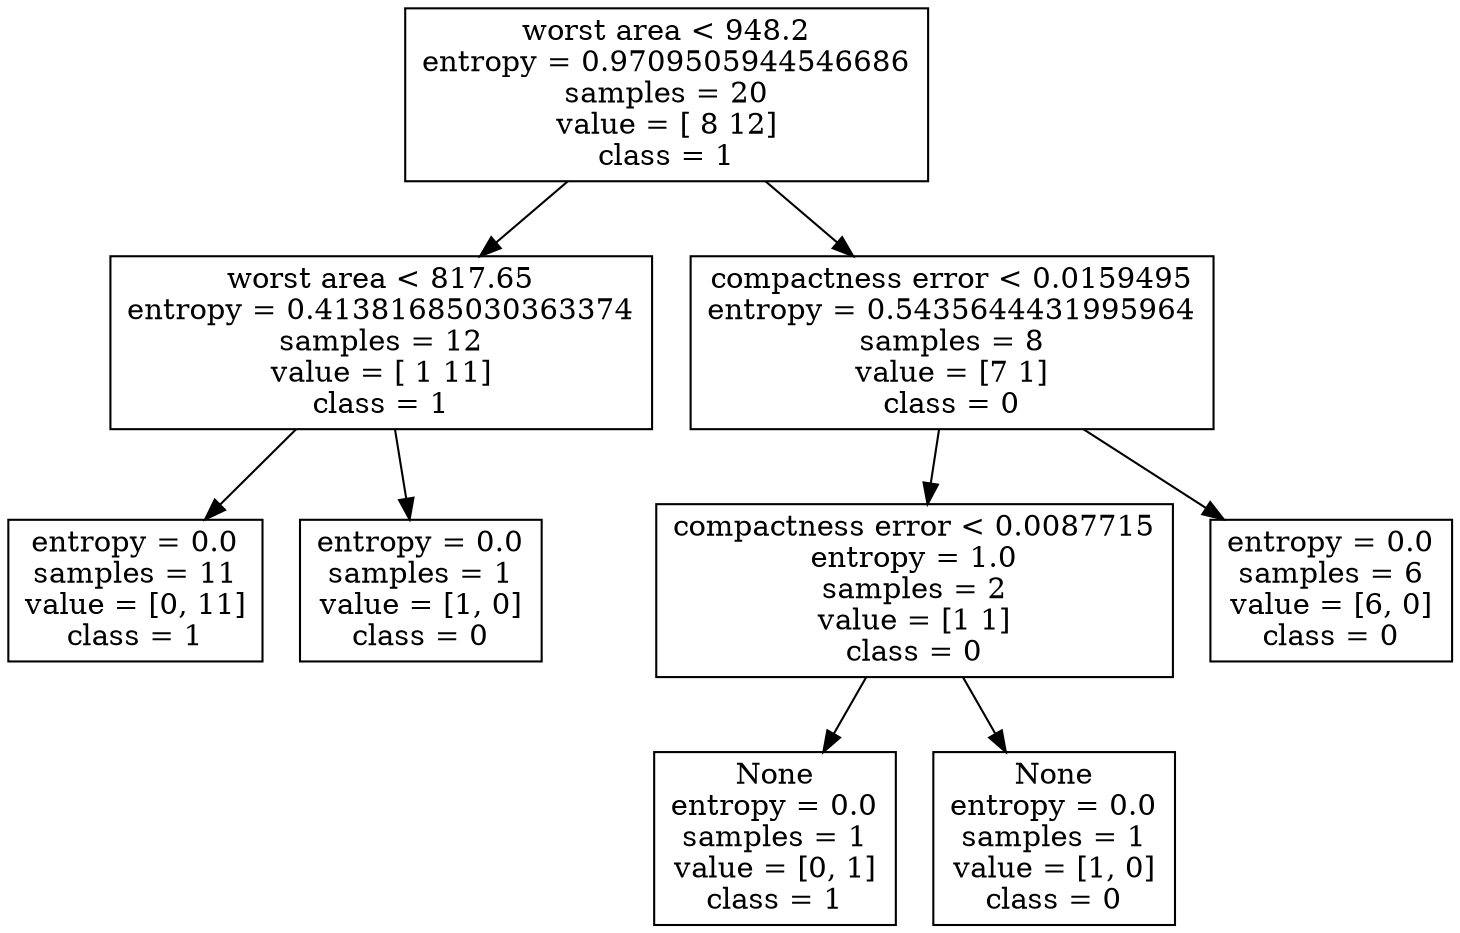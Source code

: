 digraph Tree {
node [shape=box] ;0[label="worst area < 948.2\nentropy = 0.9709505944546686\nsamples = 20\nvalue = [ 8 12]\nclass = 1"] ;
1[label="worst area < 817.65\nentropy = 0.41381685030363374\nsamples = 12\nvalue = [ 1 11]\nclass = 1"] ;
0 -> 1 ;

2[label="entropy = 0.0\nsamples = 11\nvalue = [0, 11]\nclass = 1"] ;
1 -> 2 ;

3[label="entropy = 0.0\nsamples = 1\nvalue = [1, 0]\nclass = 0"] ;
1 -> 3 ;

4[label="compactness error < 0.0159495\nentropy = 0.5435644431995964\nsamples = 8\nvalue = [7 1]\nclass = 0"] ;
0 -> 4 ;

5[label="compactness error < 0.0087715\nentropy = 1.0\nsamples = 2\nvalue = [1 1]\nclass = 0"] ;
4 -> 5 ;

6[label="None\nentropy = 0.0\nsamples = 1\nvalue = [0, 1]\nclass = 1"] ;
5 -> 6 ;

7[label="None\nentropy = 0.0\nsamples = 1\nvalue = [1, 0]\nclass = 0"] ;
5 -> 7 ;

8[label="entropy = 0.0\nsamples = 6\nvalue = [6, 0]\nclass = 0"] ;
4 -> 8 ;

}
